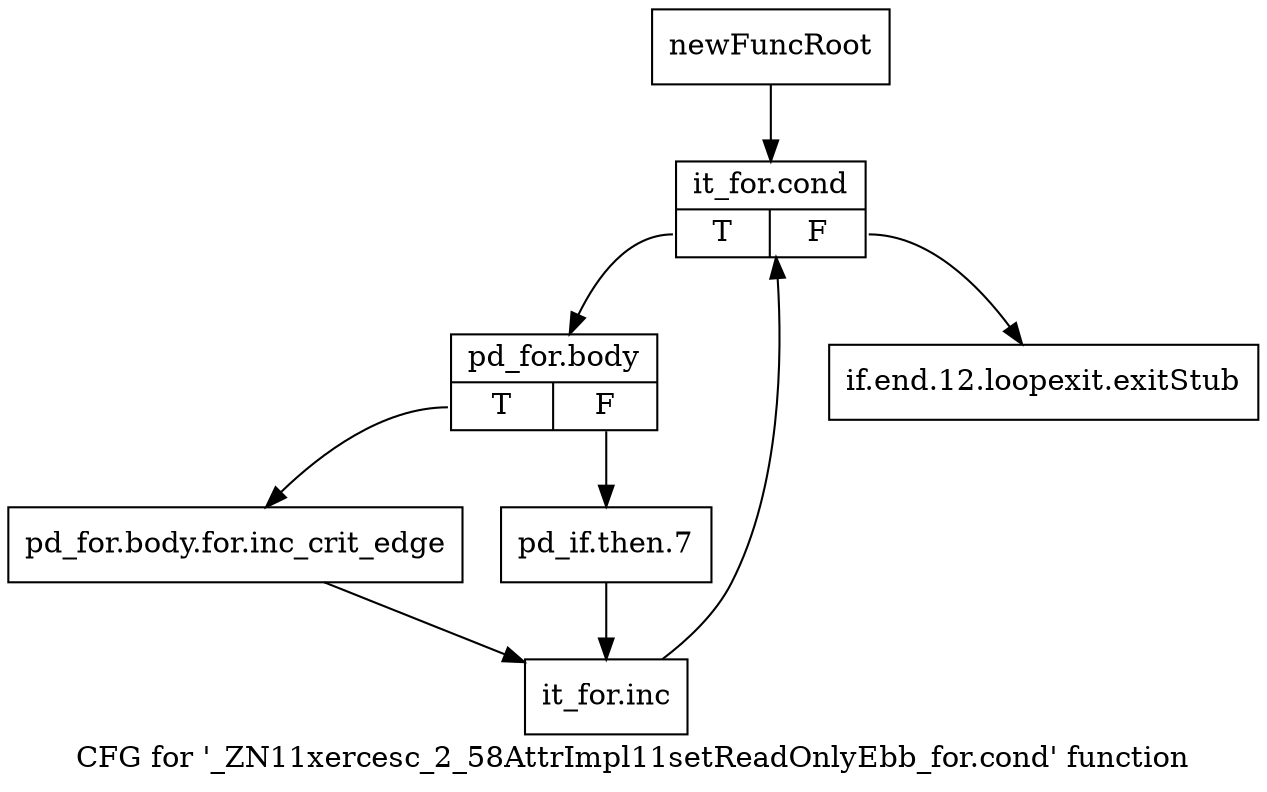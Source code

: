 digraph "CFG for '_ZN11xercesc_2_58AttrImpl11setReadOnlyEbb_for.cond' function" {
	label="CFG for '_ZN11xercesc_2_58AttrImpl11setReadOnlyEbb_for.cond' function";

	Node0x96f1b30 [shape=record,label="{newFuncRoot}"];
	Node0x96f1b30 -> Node0x96f1bd0;
	Node0x96f1b80 [shape=record,label="{if.end.12.loopexit.exitStub}"];
	Node0x96f1bd0 [shape=record,label="{it_for.cond|{<s0>T|<s1>F}}"];
	Node0x96f1bd0:s0 -> Node0x96f1c20;
	Node0x96f1bd0:s1 -> Node0x96f1b80;
	Node0x96f1c20 [shape=record,label="{pd_for.body|{<s0>T|<s1>F}}"];
	Node0x96f1c20:s0 -> Node0x96f1cc0;
	Node0x96f1c20:s1 -> Node0x96f1c70;
	Node0x96f1c70 [shape=record,label="{pd_if.then.7}"];
	Node0x96f1c70 -> Node0x96f1d10;
	Node0x96f1cc0 [shape=record,label="{pd_for.body.for.inc_crit_edge}"];
	Node0x96f1cc0 -> Node0x96f1d10;
	Node0x96f1d10 [shape=record,label="{it_for.inc}"];
	Node0x96f1d10 -> Node0x96f1bd0;
}
